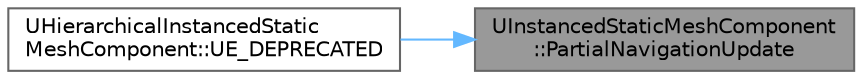 digraph "UInstancedStaticMeshComponent::PartialNavigationUpdate"
{
 // INTERACTIVE_SVG=YES
 // LATEX_PDF_SIZE
  bgcolor="transparent";
  edge [fontname=Helvetica,fontsize=10,labelfontname=Helvetica,labelfontsize=10];
  node [fontname=Helvetica,fontsize=10,shape=box,height=0.2,width=0.4];
  rankdir="RL";
  Node1 [id="Node000001",label="UInstancedStaticMeshComponent\l::PartialNavigationUpdate",height=0.2,width=0.4,color="gray40", fillcolor="grey60", style="filled", fontcolor="black",tooltip="Request to navigation system to update only part of navmesh occupied by specified instance."];
  Node1 -> Node2 [id="edge1_Node000001_Node000002",dir="back",color="steelblue1",style="solid",tooltip=" "];
  Node2 [id="Node000002",label="UHierarchicalInstancedStatic\lMeshComponent::UE_DEPRECATED",height=0.2,width=0.4,color="grey40", fillcolor="white", style="filled",URL="$d9/d38/classUHierarchicalInstancedStaticMeshComponent.html#a45abeedc7c574d11a7c9719d455eecdd",tooltip=" "];
}
